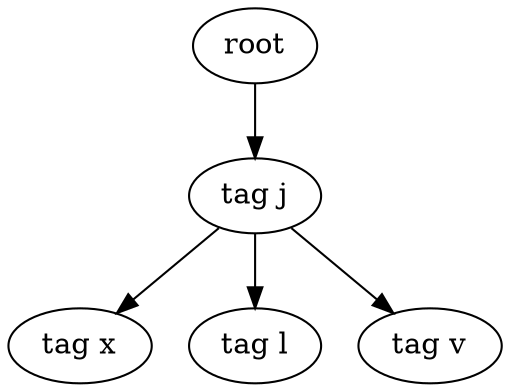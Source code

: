 digraph Tree{
0[label="root"];
0->00
00[label="tag j"];
00->000
000[label="tag x"];
00->001
001[label="tag l"];
00->002
002[label="tag v"];
}
